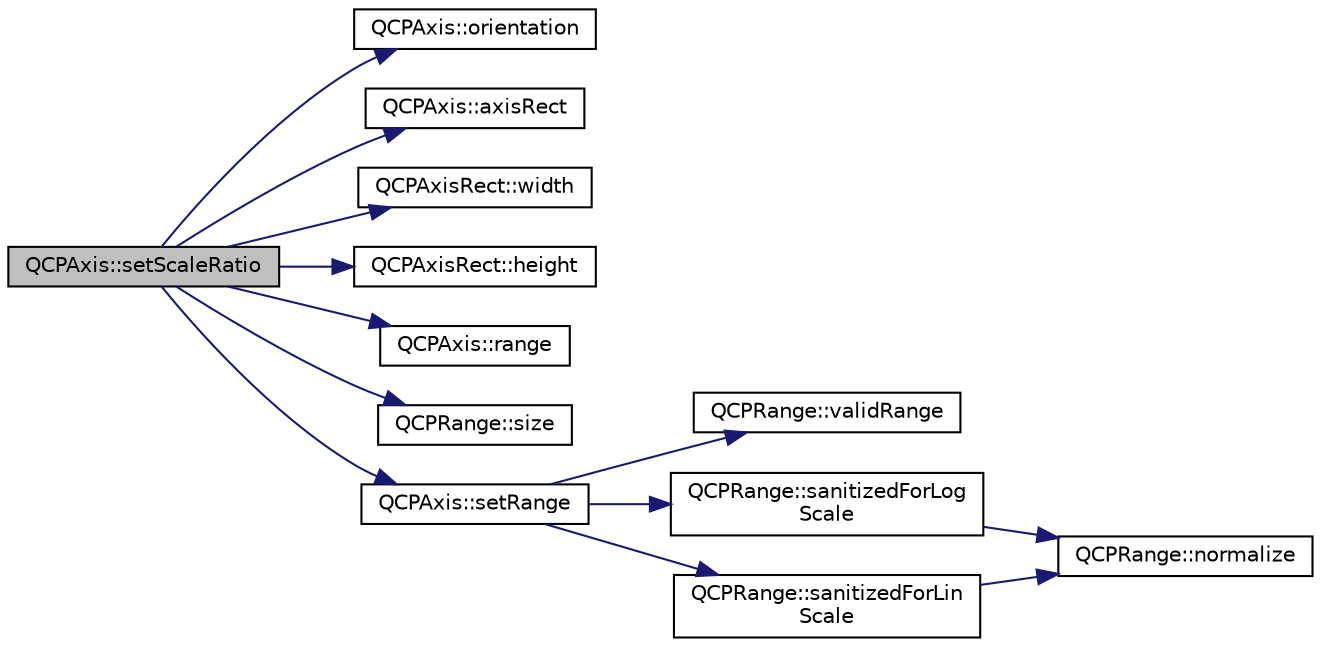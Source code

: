 digraph "QCPAxis::setScaleRatio"
{
  edge [fontname="Helvetica",fontsize="10",labelfontname="Helvetica",labelfontsize="10"];
  node [fontname="Helvetica",fontsize="10",shape=record];
  rankdir="LR";
  Node715 [label="QCPAxis::setScaleRatio",height=0.2,width=0.4,color="black", fillcolor="grey75", style="filled", fontcolor="black"];
  Node715 -> Node716 [color="midnightblue",fontsize="10",style="solid",fontname="Helvetica"];
  Node716 [label="QCPAxis::orientation",height=0.2,width=0.4,color="black", fillcolor="white", style="filled",URL="$d2/deb/class_q_c_p_axis.html#ab988ef4538e2655bb77bd138189cd42e"];
  Node715 -> Node717 [color="midnightblue",fontsize="10",style="solid",fontname="Helvetica"];
  Node717 [label="QCPAxis::axisRect",height=0.2,width=0.4,color="black", fillcolor="white", style="filled",URL="$d2/deb/class_q_c_p_axis.html#afc94bcfdf8adfe8e01013f13bdf159a2"];
  Node715 -> Node718 [color="midnightblue",fontsize="10",style="solid",fontname="Helvetica"];
  Node718 [label="QCPAxisRect::width",height=0.2,width=0.4,color="black", fillcolor="white", style="filled",URL="$d8/dad/class_q_c_p_axis_rect.html#a204645398a4f9d0b0189385c7c2cfb91"];
  Node715 -> Node719 [color="midnightblue",fontsize="10",style="solid",fontname="Helvetica"];
  Node719 [label="QCPAxisRect::height",height=0.2,width=0.4,color="black", fillcolor="white", style="filled",URL="$d8/dad/class_q_c_p_axis_rect.html#acc4377809e79d9a089ab790f39429b0d"];
  Node715 -> Node720 [color="midnightblue",fontsize="10",style="solid",fontname="Helvetica"];
  Node720 [label="QCPAxis::range",height=0.2,width=0.4,color="black", fillcolor="white", style="filled",URL="$d2/deb/class_q_c_p_axis.html#ac4058855a81f1a883cf2e754f6a6acb1"];
  Node715 -> Node721 [color="midnightblue",fontsize="10",style="solid",fontname="Helvetica"];
  Node721 [label="QCPRange::size",height=0.2,width=0.4,color="black", fillcolor="white", style="filled",URL="$d8/d0b/class_q_c_p_range.html#a62326e7cc4316b96df6a60813230e63f"];
  Node715 -> Node722 [color="midnightblue",fontsize="10",style="solid",fontname="Helvetica"];
  Node722 [label="QCPAxis::setRange",height=0.2,width=0.4,color="black", fillcolor="white", style="filled",URL="$d2/deb/class_q_c_p_axis.html#aebdfea5d44c3a0ad2b4700cd4d25b641"];
  Node722 -> Node723 [color="midnightblue",fontsize="10",style="solid",fontname="Helvetica"];
  Node723 [label="QCPRange::validRange",height=0.2,width=0.4,color="black", fillcolor="white", style="filled",URL="$d8/d0b/class_q_c_p_range.html#ab38bd4841c77c7bb86c9eea0f142dcc0"];
  Node722 -> Node724 [color="midnightblue",fontsize="10",style="solid",fontname="Helvetica"];
  Node724 [label="QCPRange::sanitizedForLog\lScale",height=0.2,width=0.4,color="black", fillcolor="white", style="filled",URL="$d8/d0b/class_q_c_p_range.html#a3d66288d66e1d6df3636075eb42502ee"];
  Node724 -> Node725 [color="midnightblue",fontsize="10",style="solid",fontname="Helvetica"];
  Node725 [label="QCPRange::normalize",height=0.2,width=0.4,color="black", fillcolor="white", style="filled",URL="$d8/d0b/class_q_c_p_range.html#af914a7740269b0604d0827c634a878a9"];
  Node722 -> Node726 [color="midnightblue",fontsize="10",style="solid",fontname="Helvetica"];
  Node726 [label="QCPRange::sanitizedForLin\lScale",height=0.2,width=0.4,color="black", fillcolor="white", style="filled",URL="$d8/d0b/class_q_c_p_range.html#a808751fdd9b17ef52327ba011df2e5f1"];
  Node726 -> Node725 [color="midnightblue",fontsize="10",style="solid",fontname="Helvetica"];
}
